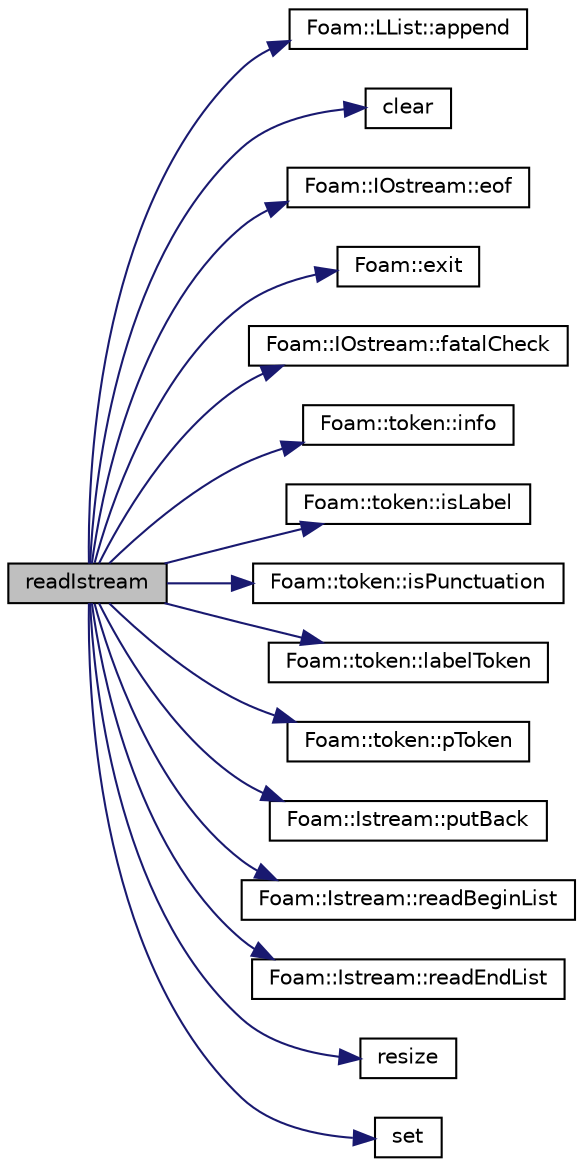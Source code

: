 digraph "readIstream"
{
  bgcolor="transparent";
  edge [fontname="Helvetica",fontsize="10",labelfontname="Helvetica",labelfontsize="10"];
  node [fontname="Helvetica",fontsize="10",shape=record];
  rankdir="LR";
  Node1 [label="readIstream",height=0.2,width=0.4,color="black", fillcolor="grey75", style="filled" fontcolor="black"];
  Node1 -> Node2 [color="midnightblue",fontsize="10",style="solid",fontname="Helvetica"];
  Node2 [label="Foam::LList::append",height=0.2,width=0.4,color="black",URL="$classFoam_1_1LList.html#a2cba853b2fb816eb03c9c77c6543ea61",tooltip="Add copy at tail of list. "];
  Node1 -> Node3 [color="midnightblue",fontsize="10",style="solid",fontname="Helvetica"];
  Node3 [label="clear",height=0.2,width=0.4,color="black",URL="$convertProcessorPatches_8H.html#abd3039be4ed6f4719a4788cafbe58f48"];
  Node1 -> Node4 [color="midnightblue",fontsize="10",style="solid",fontname="Helvetica"];
  Node4 [label="Foam::IOstream::eof",height=0.2,width=0.4,color="black",URL="$classFoam_1_1IOstream.html#ac4bcdb9a2c4adf5c3d247a711a7142cc",tooltip="Return true if end of input seen. "];
  Node1 -> Node5 [color="midnightblue",fontsize="10",style="solid",fontname="Helvetica"];
  Node5 [label="Foam::exit",height=0.2,width=0.4,color="black",URL="$namespaceFoam.html#a06ca7250d8e89caf05243ec094843642"];
  Node1 -> Node6 [color="midnightblue",fontsize="10",style="solid",fontname="Helvetica"];
  Node6 [label="Foam::IOstream::fatalCheck",height=0.2,width=0.4,color="black",URL="$classFoam_1_1IOstream.html#a5db784ce6d8cb9b7ba80a59c7eeec604",tooltip="Check IOstream status for given operation. "];
  Node1 -> Node7 [color="midnightblue",fontsize="10",style="solid",fontname="Helvetica"];
  Node7 [label="Foam::token::info",height=0.2,width=0.4,color="black",URL="$classFoam_1_1token.html#a149cd2aba34f4fae37e055aae625c957",tooltip="Return info proxy for printing token information to a stream. "];
  Node1 -> Node8 [color="midnightblue",fontsize="10",style="solid",fontname="Helvetica"];
  Node8 [label="Foam::token::isLabel",height=0.2,width=0.4,color="black",URL="$classFoam_1_1token.html#a24480ae8ea1111696cea4599dbf13a1c",tooltip="Token is LABEL. "];
  Node1 -> Node9 [color="midnightblue",fontsize="10",style="solid",fontname="Helvetica"];
  Node9 [label="Foam::token::isPunctuation",height=0.2,width=0.4,color="black",URL="$classFoam_1_1token.html#ad47cbb4da35a9c20d7ac8e070da68438",tooltip="Token is PUNCTUATION. "];
  Node1 -> Node10 [color="midnightblue",fontsize="10",style="solid",fontname="Helvetica"];
  Node10 [label="Foam::token::labelToken",height=0.2,width=0.4,color="black",URL="$classFoam_1_1token.html#a07ee6e599c547964668a4d59051dd02f",tooltip="Return label value. "];
  Node1 -> Node11 [color="midnightblue",fontsize="10",style="solid",fontname="Helvetica"];
  Node11 [label="Foam::token::pToken",height=0.2,width=0.4,color="black",URL="$classFoam_1_1token.html#a0f0803ca4021b80842e6c6464048165d",tooltip="Return punctuation character. "];
  Node1 -> Node12 [color="midnightblue",fontsize="10",style="solid",fontname="Helvetica"];
  Node12 [label="Foam::Istream::putBack",height=0.2,width=0.4,color="black",URL="$classFoam_1_1Istream.html#aeecefbf648ad32c20134e67c4fa35597",tooltip="Put back token. "];
  Node1 -> Node13 [color="midnightblue",fontsize="10",style="solid",fontname="Helvetica"];
  Node13 [label="Foam::Istream::readBeginList",height=0.2,width=0.4,color="black",URL="$classFoam_1_1Istream.html#adb9b1a5ac1aacc94b9998439303acfa7",tooltip="Begin read of list data, starts with &#39;(&#39; or &#39;{&#39;. "];
  Node1 -> Node14 [color="midnightblue",fontsize="10",style="solid",fontname="Helvetica"];
  Node14 [label="Foam::Istream::readEndList",height=0.2,width=0.4,color="black",URL="$classFoam_1_1Istream.html#a3fbb1d26a1c975ed5be8df0056c863dd",tooltip="End read of list data, ends with &#39;)&#39; or &#39;}&#39;. "];
  Node1 -> Node15 [color="midnightblue",fontsize="10",style="solid",fontname="Helvetica"];
  Node15 [label="resize",height=0.2,width=0.4,color="black",URL="$convertProcessorPatches_8H.html#a32e215e3f7046aa55203ff328a34de87"];
  Node1 -> Node16 [color="midnightblue",fontsize="10",style="solid",fontname="Helvetica"];
  Node16 [label="set",height=0.2,width=0.4,color="black",URL="$foamToVTK_2convertVolumeFields_8H.html#a9501f0803dc8f7696580ce88cb134264"];
}
